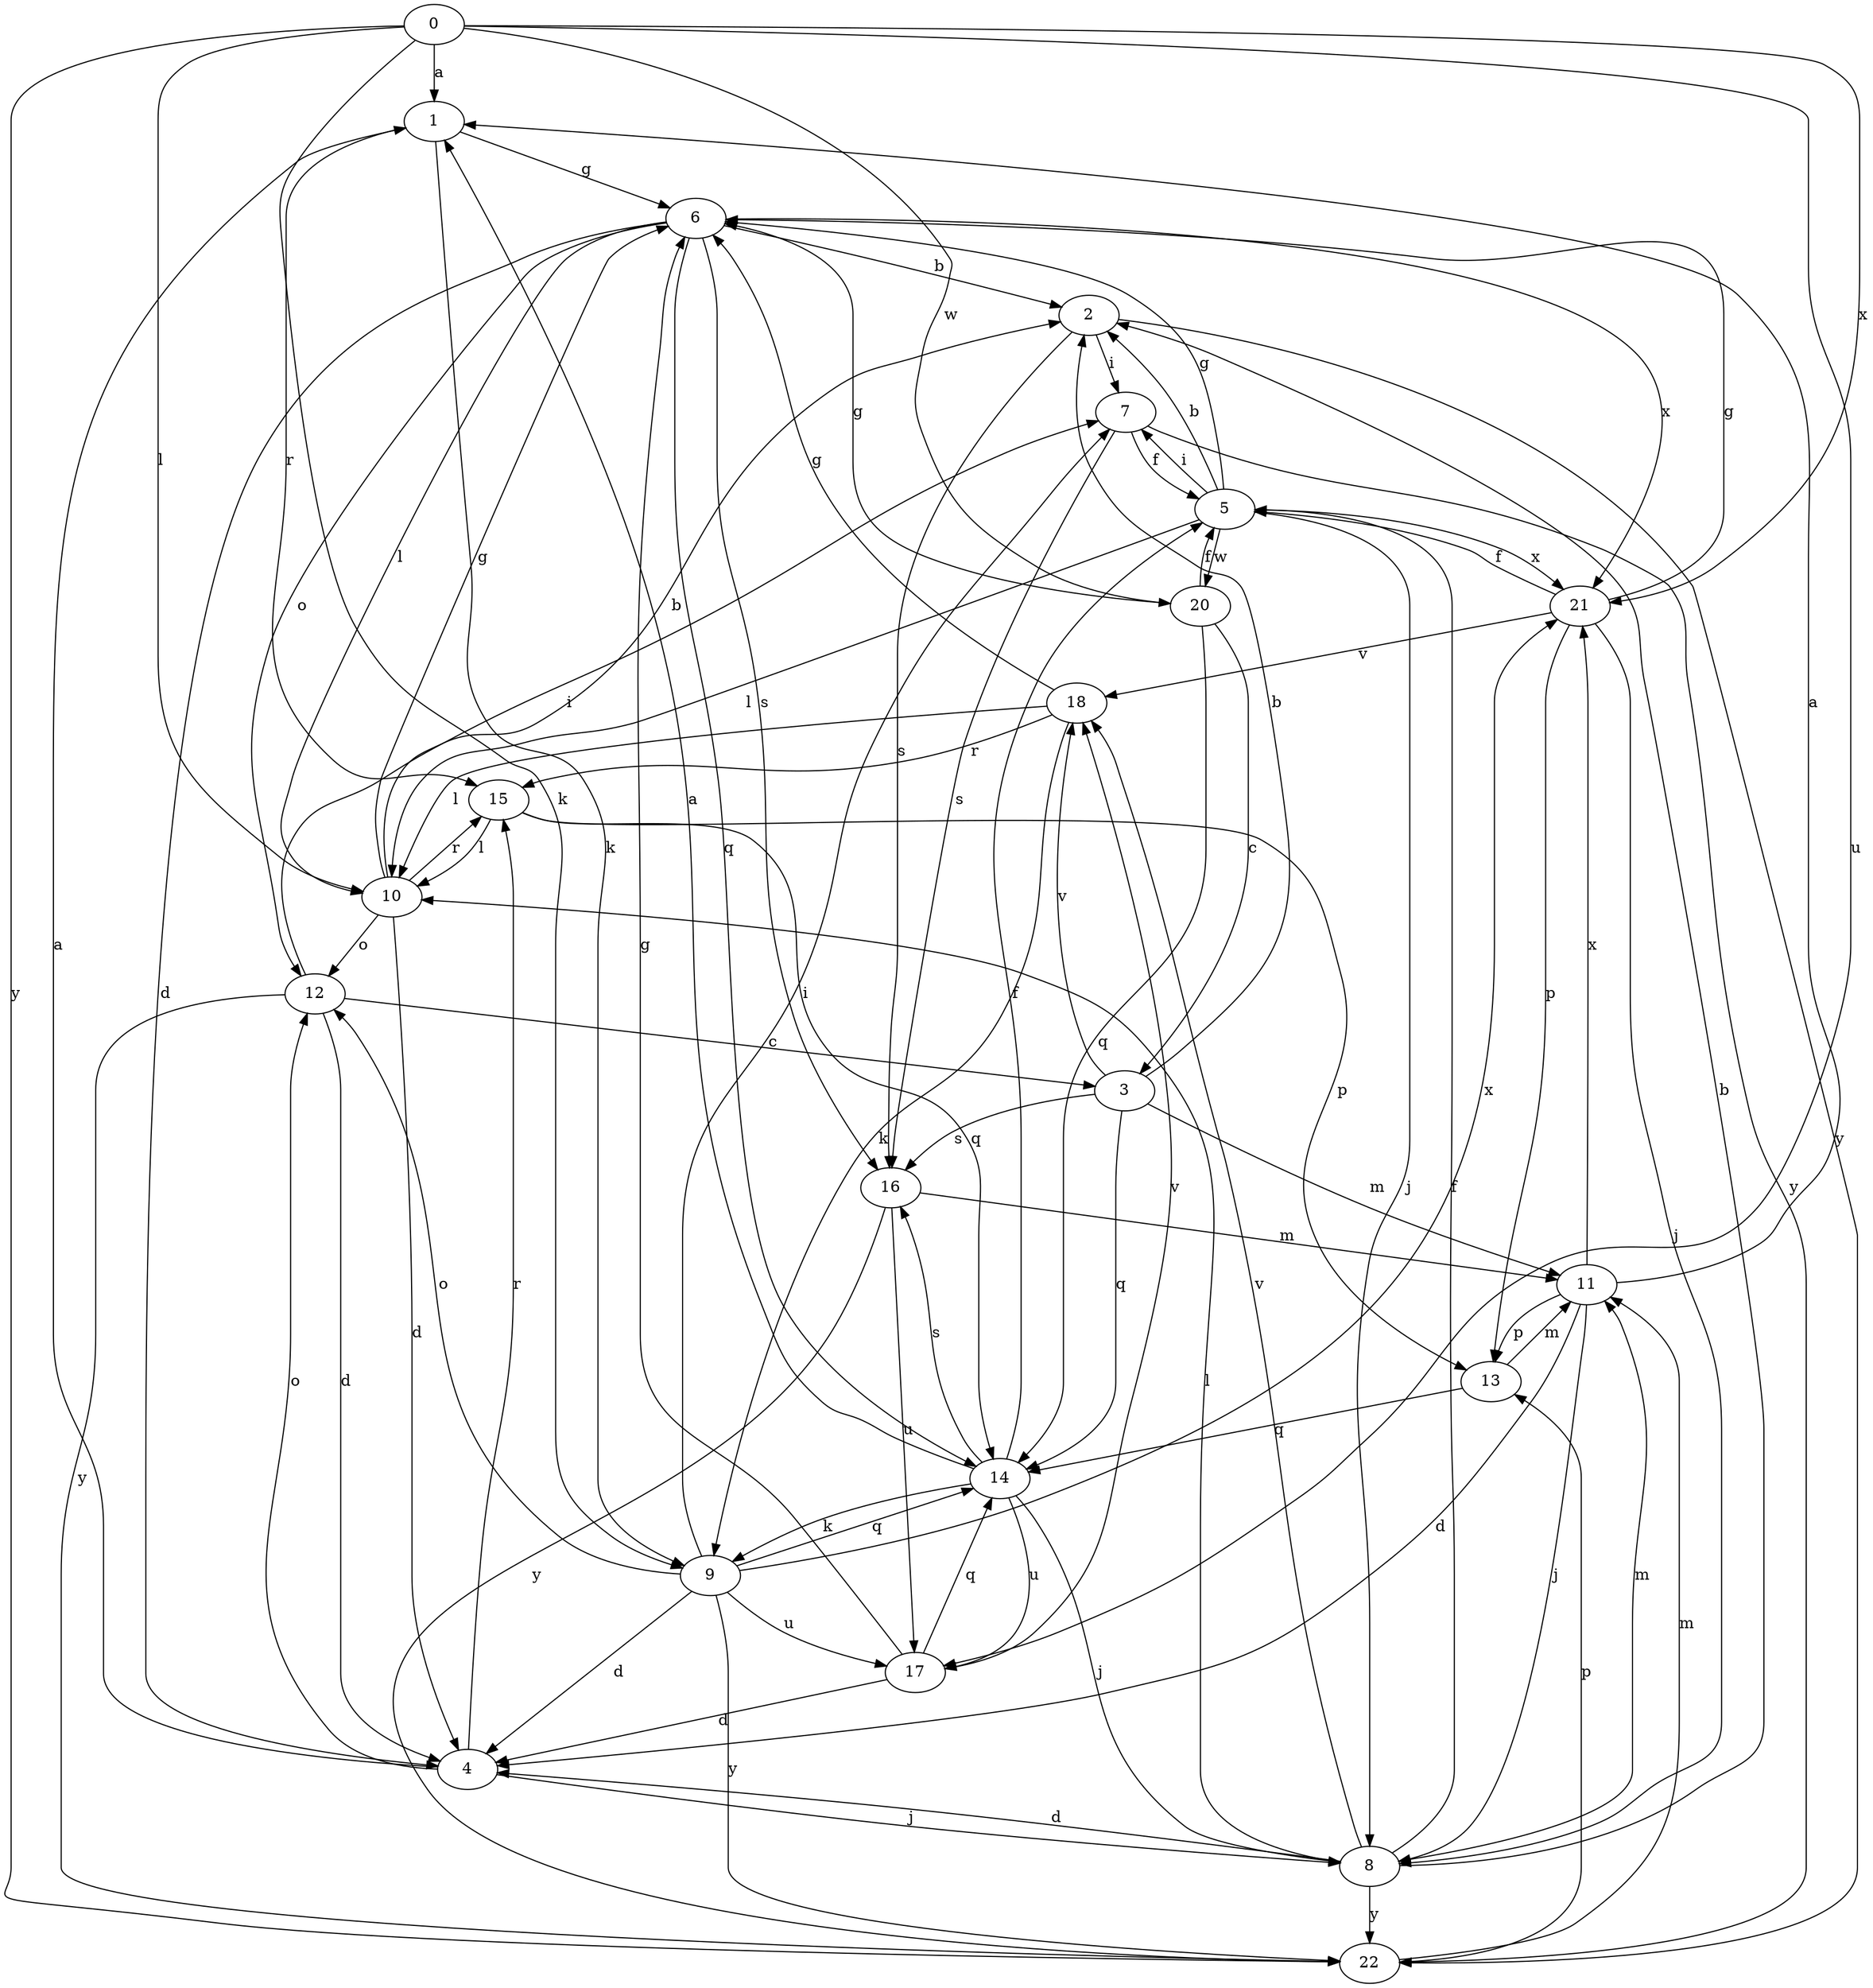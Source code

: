 strict digraph  {
0;
1;
2;
3;
4;
5;
6;
7;
8;
9;
10;
11;
12;
13;
14;
15;
16;
17;
18;
20;
21;
22;
0 -> 1  [label=a];
0 -> 9  [label=k];
0 -> 10  [label=l];
0 -> 17  [label=u];
0 -> 20  [label=w];
0 -> 21  [label=x];
0 -> 22  [label=y];
1 -> 6  [label=g];
1 -> 9  [label=k];
1 -> 15  [label=r];
2 -> 7  [label=i];
2 -> 16  [label=s];
2 -> 22  [label=y];
3 -> 2  [label=b];
3 -> 11  [label=m];
3 -> 14  [label=q];
3 -> 16  [label=s];
3 -> 18  [label=v];
4 -> 1  [label=a];
4 -> 8  [label=j];
4 -> 12  [label=o];
4 -> 15  [label=r];
5 -> 2  [label=b];
5 -> 6  [label=g];
5 -> 7  [label=i];
5 -> 8  [label=j];
5 -> 10  [label=l];
5 -> 20  [label=w];
5 -> 21  [label=x];
6 -> 2  [label=b];
6 -> 4  [label=d];
6 -> 10  [label=l];
6 -> 12  [label=o];
6 -> 14  [label=q];
6 -> 16  [label=s];
6 -> 21  [label=x];
7 -> 5  [label=f];
7 -> 16  [label=s];
7 -> 22  [label=y];
8 -> 2  [label=b];
8 -> 4  [label=d];
8 -> 5  [label=f];
8 -> 10  [label=l];
8 -> 11  [label=m];
8 -> 18  [label=v];
8 -> 22  [label=y];
9 -> 4  [label=d];
9 -> 7  [label=i];
9 -> 12  [label=o];
9 -> 14  [label=q];
9 -> 17  [label=u];
9 -> 21  [label=x];
9 -> 22  [label=y];
10 -> 2  [label=b];
10 -> 4  [label=d];
10 -> 6  [label=g];
10 -> 12  [label=o];
10 -> 15  [label=r];
11 -> 1  [label=a];
11 -> 4  [label=d];
11 -> 8  [label=j];
11 -> 13  [label=p];
11 -> 21  [label=x];
12 -> 3  [label=c];
12 -> 4  [label=d];
12 -> 7  [label=i];
12 -> 22  [label=y];
13 -> 11  [label=m];
13 -> 14  [label=q];
14 -> 1  [label=a];
14 -> 5  [label=f];
14 -> 8  [label=j];
14 -> 9  [label=k];
14 -> 16  [label=s];
14 -> 17  [label=u];
15 -> 10  [label=l];
15 -> 13  [label=p];
15 -> 14  [label=q];
16 -> 11  [label=m];
16 -> 17  [label=u];
16 -> 22  [label=y];
17 -> 4  [label=d];
17 -> 6  [label=g];
17 -> 14  [label=q];
17 -> 18  [label=v];
18 -> 6  [label=g];
18 -> 9  [label=k];
18 -> 10  [label=l];
18 -> 15  [label=r];
20 -> 3  [label=c];
20 -> 5  [label=f];
20 -> 6  [label=g];
20 -> 14  [label=q];
21 -> 5  [label=f];
21 -> 6  [label=g];
21 -> 8  [label=j];
21 -> 13  [label=p];
21 -> 18  [label=v];
22 -> 11  [label=m];
22 -> 13  [label=p];
}
